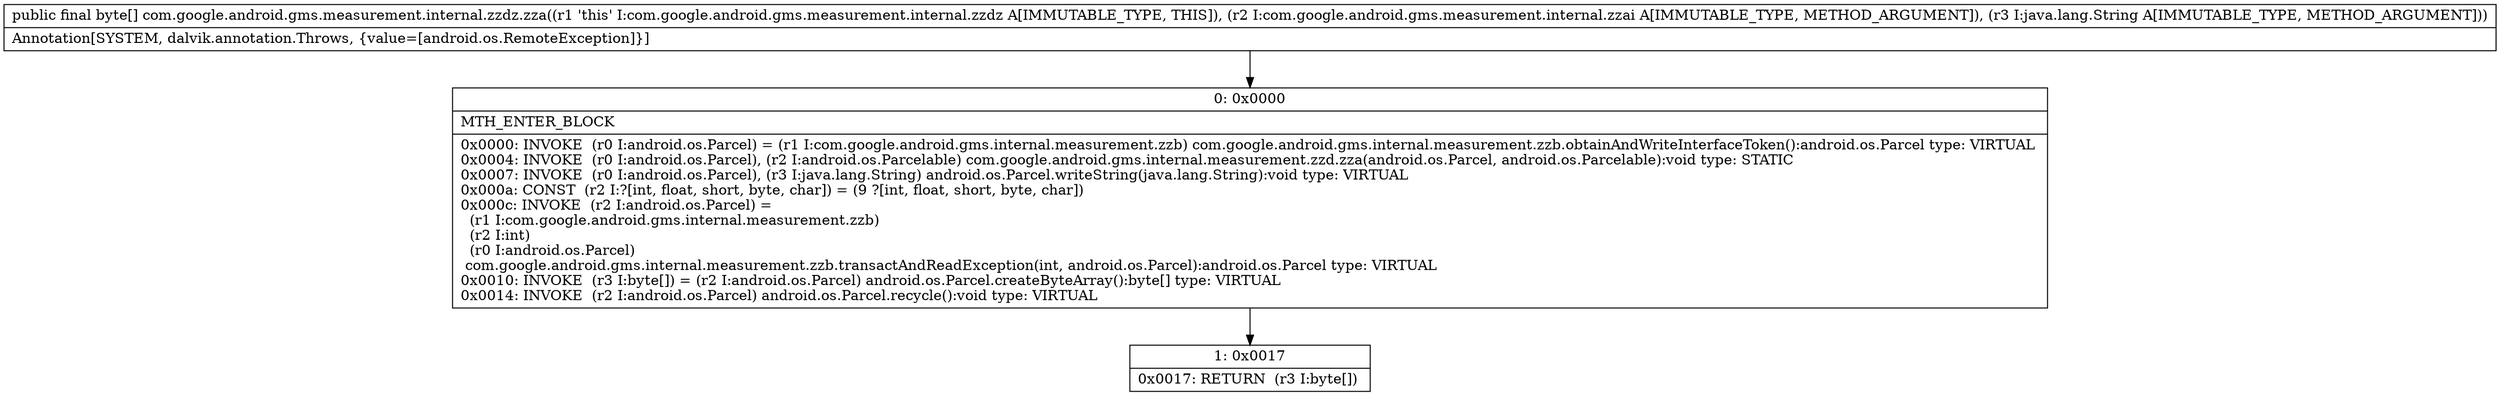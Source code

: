 digraph "CFG forcom.google.android.gms.measurement.internal.zzdz.zza(Lcom\/google\/android\/gms\/measurement\/internal\/zzai;Ljava\/lang\/String;)[B" {
Node_0 [shape=record,label="{0\:\ 0x0000|MTH_ENTER_BLOCK\l|0x0000: INVOKE  (r0 I:android.os.Parcel) = (r1 I:com.google.android.gms.internal.measurement.zzb) com.google.android.gms.internal.measurement.zzb.obtainAndWriteInterfaceToken():android.os.Parcel type: VIRTUAL \l0x0004: INVOKE  (r0 I:android.os.Parcel), (r2 I:android.os.Parcelable) com.google.android.gms.internal.measurement.zzd.zza(android.os.Parcel, android.os.Parcelable):void type: STATIC \l0x0007: INVOKE  (r0 I:android.os.Parcel), (r3 I:java.lang.String) android.os.Parcel.writeString(java.lang.String):void type: VIRTUAL \l0x000a: CONST  (r2 I:?[int, float, short, byte, char]) = (9 ?[int, float, short, byte, char]) \l0x000c: INVOKE  (r2 I:android.os.Parcel) = \l  (r1 I:com.google.android.gms.internal.measurement.zzb)\l  (r2 I:int)\l  (r0 I:android.os.Parcel)\l com.google.android.gms.internal.measurement.zzb.transactAndReadException(int, android.os.Parcel):android.os.Parcel type: VIRTUAL \l0x0010: INVOKE  (r3 I:byte[]) = (r2 I:android.os.Parcel) android.os.Parcel.createByteArray():byte[] type: VIRTUAL \l0x0014: INVOKE  (r2 I:android.os.Parcel) android.os.Parcel.recycle():void type: VIRTUAL \l}"];
Node_1 [shape=record,label="{1\:\ 0x0017|0x0017: RETURN  (r3 I:byte[]) \l}"];
MethodNode[shape=record,label="{public final byte[] com.google.android.gms.measurement.internal.zzdz.zza((r1 'this' I:com.google.android.gms.measurement.internal.zzdz A[IMMUTABLE_TYPE, THIS]), (r2 I:com.google.android.gms.measurement.internal.zzai A[IMMUTABLE_TYPE, METHOD_ARGUMENT]), (r3 I:java.lang.String A[IMMUTABLE_TYPE, METHOD_ARGUMENT]))  | Annotation[SYSTEM, dalvik.annotation.Throws, \{value=[android.os.RemoteException]\}]\l}"];
MethodNode -> Node_0;
Node_0 -> Node_1;
}

